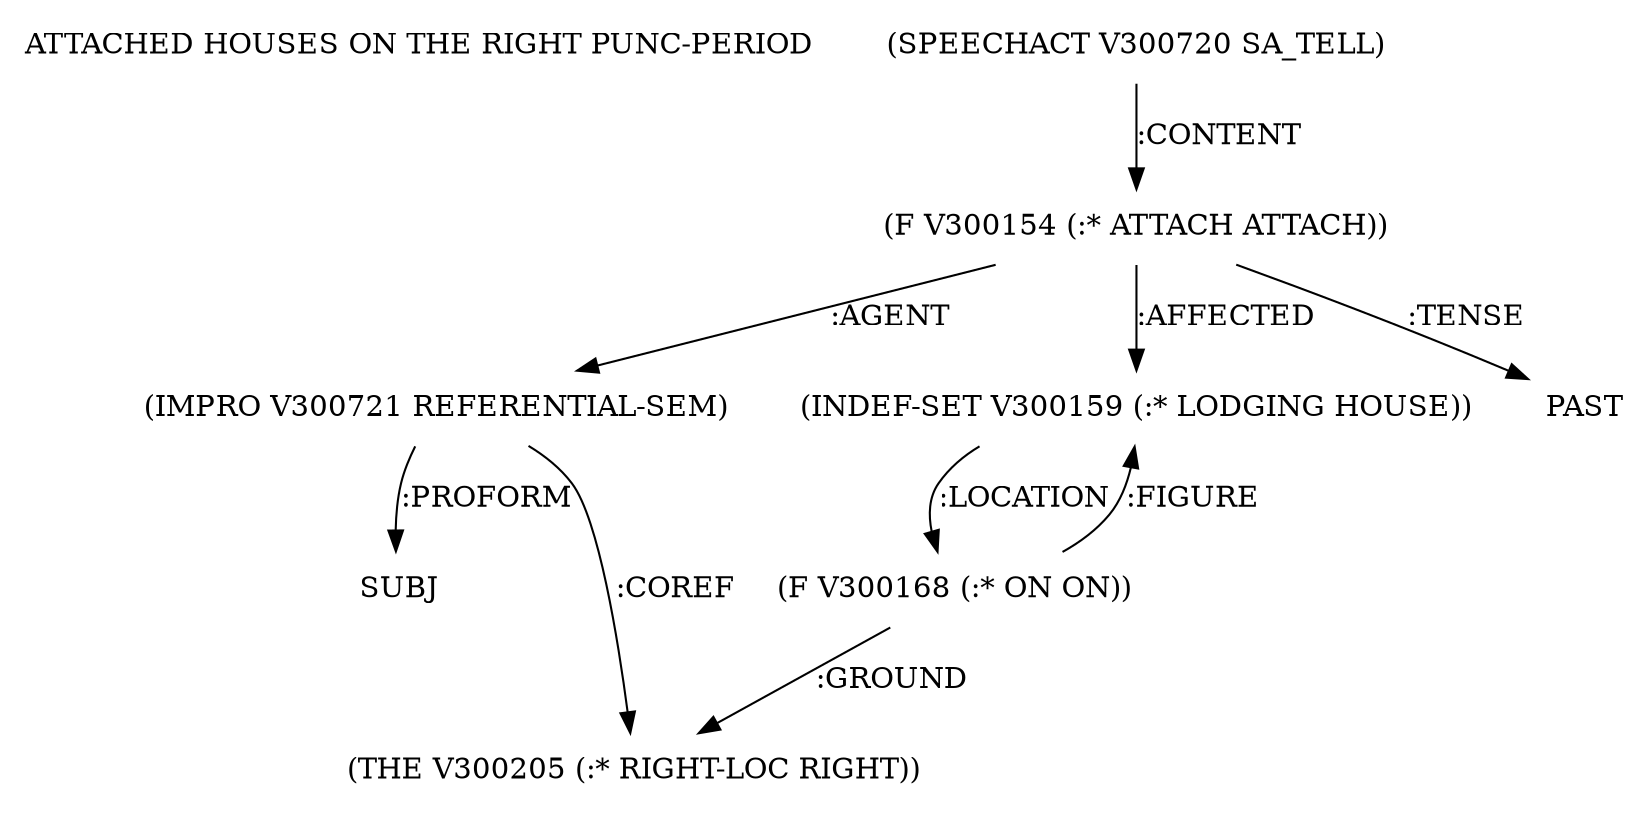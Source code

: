 digraph Terms {
  node [shape=none]
  "ATTACHED HOUSES ON THE RIGHT PUNC-PERIOD"
  "V300720" [label="(SPEECHACT V300720 SA_TELL)"]
  "V300720" -> "V300154" [label=":CONTENT"]
  "V300154" [label="(F V300154 (:* ATTACH ATTACH))"]
  "V300154" -> "V300721" [label=":AGENT"]
  "V300154" -> "V300159" [label=":AFFECTED"]
  "V300154" -> "NT300831" [label=":TENSE"]
  "NT300831" [label="PAST"]
  "V300721" [label="(IMPRO V300721 REFERENTIAL-SEM)"]
  "V300721" -> "NT300832" [label=":PROFORM"]
  "NT300832" [label="SUBJ"]
  "V300721" -> "V300205" [label=":COREF"]
  "V300159" [label="(INDEF-SET V300159 (:* LODGING HOUSE))"]
  "V300159" -> "V300168" [label=":LOCATION"]
  "V300168" [label="(F V300168 (:* ON ON))"]
  "V300168" -> "V300205" [label=":GROUND"]
  "V300168" -> "V300159" [label=":FIGURE"]
  "V300205" [label="(THE V300205 (:* RIGHT-LOC RIGHT))"]
}
